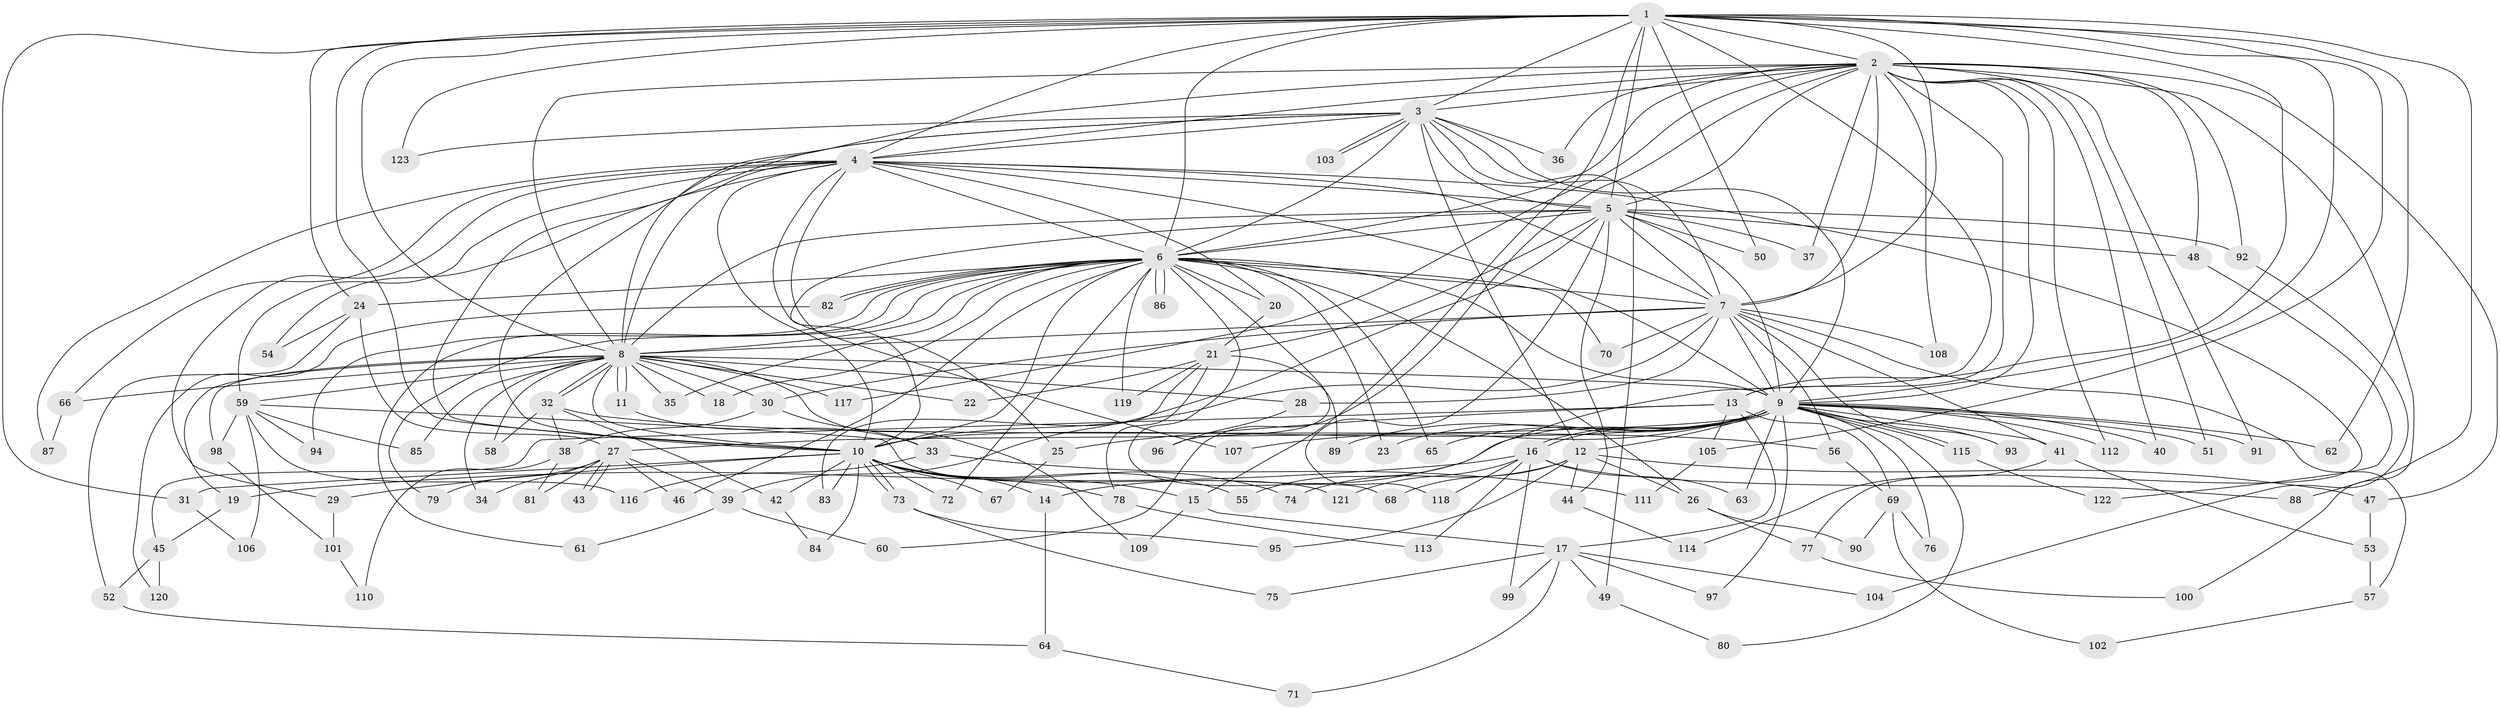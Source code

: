 // Generated by graph-tools (version 1.1) at 2025/01/03/09/25 03:01:26]
// undirected, 123 vertices, 271 edges
graph export_dot {
graph [start="1"]
  node [color=gray90,style=filled];
  1;
  2;
  3;
  4;
  5;
  6;
  7;
  8;
  9;
  10;
  11;
  12;
  13;
  14;
  15;
  16;
  17;
  18;
  19;
  20;
  21;
  22;
  23;
  24;
  25;
  26;
  27;
  28;
  29;
  30;
  31;
  32;
  33;
  34;
  35;
  36;
  37;
  38;
  39;
  40;
  41;
  42;
  43;
  44;
  45;
  46;
  47;
  48;
  49;
  50;
  51;
  52;
  53;
  54;
  55;
  56;
  57;
  58;
  59;
  60;
  61;
  62;
  63;
  64;
  65;
  66;
  67;
  68;
  69;
  70;
  71;
  72;
  73;
  74;
  75;
  76;
  77;
  78;
  79;
  80;
  81;
  82;
  83;
  84;
  85;
  86;
  87;
  88;
  89;
  90;
  91;
  92;
  93;
  94;
  95;
  96;
  97;
  98;
  99;
  100;
  101;
  102;
  103;
  104;
  105;
  106;
  107;
  108;
  109;
  110;
  111;
  112;
  113;
  114;
  115;
  116;
  117;
  118;
  119;
  120;
  121;
  122;
  123;
  1 -- 2;
  1 -- 3;
  1 -- 4;
  1 -- 5;
  1 -- 6;
  1 -- 7;
  1 -- 8;
  1 -- 9;
  1 -- 10;
  1 -- 13;
  1 -- 15;
  1 -- 24;
  1 -- 31;
  1 -- 50;
  1 -- 55;
  1 -- 62;
  1 -- 88;
  1 -- 105;
  1 -- 123;
  2 -- 3;
  2 -- 4;
  2 -- 5;
  2 -- 6;
  2 -- 7;
  2 -- 8;
  2 -- 9;
  2 -- 10;
  2 -- 13;
  2 -- 36;
  2 -- 37;
  2 -- 40;
  2 -- 47;
  2 -- 48;
  2 -- 51;
  2 -- 60;
  2 -- 91;
  2 -- 92;
  2 -- 100;
  2 -- 108;
  2 -- 112;
  2 -- 117;
  3 -- 4;
  3 -- 5;
  3 -- 6;
  3 -- 7;
  3 -- 8;
  3 -- 9;
  3 -- 10;
  3 -- 12;
  3 -- 36;
  3 -- 49;
  3 -- 103;
  3 -- 103;
  3 -- 123;
  4 -- 5;
  4 -- 6;
  4 -- 7;
  4 -- 8;
  4 -- 9;
  4 -- 10;
  4 -- 20;
  4 -- 25;
  4 -- 29;
  4 -- 54;
  4 -- 59;
  4 -- 66;
  4 -- 77;
  4 -- 87;
  4 -- 107;
  5 -- 6;
  5 -- 7;
  5 -- 8;
  5 -- 9;
  5 -- 10;
  5 -- 21;
  5 -- 37;
  5 -- 39;
  5 -- 44;
  5 -- 48;
  5 -- 50;
  5 -- 92;
  5 -- 118;
  6 -- 7;
  6 -- 8;
  6 -- 9;
  6 -- 10;
  6 -- 18;
  6 -- 20;
  6 -- 23;
  6 -- 24;
  6 -- 26;
  6 -- 35;
  6 -- 46;
  6 -- 61;
  6 -- 65;
  6 -- 68;
  6 -- 70;
  6 -- 72;
  6 -- 79;
  6 -- 82;
  6 -- 82;
  6 -- 86;
  6 -- 86;
  6 -- 94;
  6 -- 96;
  6 -- 119;
  7 -- 8;
  7 -- 9;
  7 -- 10;
  7 -- 28;
  7 -- 30;
  7 -- 41;
  7 -- 56;
  7 -- 57;
  7 -- 70;
  7 -- 93;
  7 -- 108;
  8 -- 9;
  8 -- 10;
  8 -- 11;
  8 -- 11;
  8 -- 18;
  8 -- 19;
  8 -- 22;
  8 -- 28;
  8 -- 30;
  8 -- 32;
  8 -- 32;
  8 -- 34;
  8 -- 35;
  8 -- 58;
  8 -- 59;
  8 -- 66;
  8 -- 85;
  8 -- 98;
  8 -- 109;
  8 -- 117;
  9 -- 10;
  9 -- 12;
  9 -- 14;
  9 -- 16;
  9 -- 16;
  9 -- 23;
  9 -- 27;
  9 -- 40;
  9 -- 41;
  9 -- 51;
  9 -- 62;
  9 -- 63;
  9 -- 65;
  9 -- 76;
  9 -- 80;
  9 -- 89;
  9 -- 91;
  9 -- 93;
  9 -- 97;
  9 -- 107;
  9 -- 112;
  9 -- 115;
  9 -- 115;
  10 -- 14;
  10 -- 15;
  10 -- 29;
  10 -- 31;
  10 -- 42;
  10 -- 55;
  10 -- 67;
  10 -- 72;
  10 -- 73;
  10 -- 73;
  10 -- 74;
  10 -- 78;
  10 -- 83;
  10 -- 84;
  11 -- 33;
  12 -- 26;
  12 -- 44;
  12 -- 47;
  12 -- 68;
  12 -- 74;
  12 -- 95;
  13 -- 17;
  13 -- 25;
  13 -- 45;
  13 -- 69;
  13 -- 105;
  14 -- 64;
  15 -- 17;
  15 -- 109;
  16 -- 19;
  16 -- 63;
  16 -- 88;
  16 -- 99;
  16 -- 113;
  16 -- 118;
  16 -- 121;
  17 -- 49;
  17 -- 71;
  17 -- 75;
  17 -- 97;
  17 -- 99;
  17 -- 104;
  19 -- 45;
  20 -- 21;
  21 -- 22;
  21 -- 78;
  21 -- 83;
  21 -- 89;
  21 -- 119;
  24 -- 27;
  24 -- 52;
  24 -- 54;
  25 -- 67;
  26 -- 77;
  26 -- 90;
  27 -- 34;
  27 -- 39;
  27 -- 43;
  27 -- 43;
  27 -- 46;
  27 -- 79;
  27 -- 81;
  28 -- 96;
  29 -- 101;
  30 -- 33;
  30 -- 38;
  31 -- 106;
  32 -- 38;
  32 -- 42;
  32 -- 56;
  32 -- 58;
  33 -- 111;
  33 -- 116;
  38 -- 81;
  38 -- 110;
  39 -- 60;
  39 -- 61;
  41 -- 53;
  41 -- 114;
  42 -- 84;
  44 -- 114;
  45 -- 52;
  45 -- 120;
  47 -- 53;
  48 -- 122;
  49 -- 80;
  52 -- 64;
  53 -- 57;
  56 -- 69;
  57 -- 102;
  59 -- 85;
  59 -- 94;
  59 -- 98;
  59 -- 106;
  59 -- 116;
  59 -- 121;
  64 -- 71;
  66 -- 87;
  69 -- 76;
  69 -- 90;
  69 -- 102;
  73 -- 75;
  73 -- 95;
  77 -- 100;
  78 -- 113;
  82 -- 120;
  92 -- 104;
  98 -- 101;
  101 -- 110;
  105 -- 111;
  115 -- 122;
}
